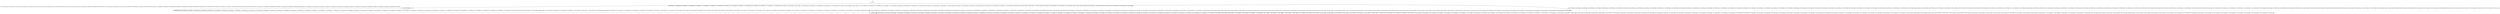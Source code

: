 digraph G {
  Initial [shape=point];
  Initial -> S0;
  S0 [label="", xlabel= "{}"];
  S0 -> S1 [label="t1t2t3t4t5t6p1;-t1t2t3t4t5t6p2;t1-t2t3t4t5t6p1;-t1-t2t3t4t5t6p2;t1t2-t3t4t5t6p1;-t1t2-t3t4t5t6p2;t1-t2-t3t4t5t6p1;-t1-t2-t3t4t5t6p2;t1t2t3-t4t5t6p1;-t1t2t3-t4t5t6p2;t1-t2t3-t4t5t6p1;-t1-t2t3-t4t5t6p2;t1t2-t3-t4t5t6p1;-t1t2-t3-t4t5t6p2;t1-t2-t3-t4t5t6p1;-t1-t2-t3-t4t5t6p2;t1t2t3t4-t5t6p1;-t1t2t3t4-t5t6p2;t1-t2t3t4-t5t6p1;-t1-t2t3t4-t5t6p2;t1t2-t3t4-t5t6p1;-t1t2-t3t4-t5t6p2;t1-t2-t3t4-t5t6p1;-t1-t2-t3t4-t5t6p2;t1t2t3-t4-t5t6p1;-t1t2t3-t4-t5t6p2;t1-t2t3-t4-t5t6p1;-t1-t2t3-t4-t5t6p2;t1t2-t3-t4-t5t6p1;-t1t2-t3-t4-t5t6p2;t1-t2-t3-t4-t5t6p1;-t1-t2-t3-t4-t5t6p2;t1t2t3t4t5-t6p1;-t1t2t3t4t5-t6p2;t1-t2t3t4t5-t6p1;-t1-t2t3t4t5-t6p2;t1t2-t3t4t5-t6p1;-t1t2-t3t4t5-t6p2;t1-t2-t3t4t5-t6p1;-t1-t2-t3t4t5-t6p2;t1t2t3-t4t5-t6p1;-t1t2t3-t4t5-t6p2;t1-t2t3-t4t5-t6p1;-t1-t2t3-t4t5-t6p2;t1t2-t3-t4t5-t6p1;-t1t2-t3-t4t5-t6p2;t1-t2-t3-t4t5-t6p1;-t1-t2-t3-t4t5-t6p2;t1t2t3t4-t5-t6p1;-t1t2t3t4-t5-t6p2;t1-t2t3t4-t5-t6p1;-t1-t2t3t4-t5-t6p2;t1t2-t3t4-t5-t6p1;-t1t2-t3t4-t5-t6p2;t1-t2-t3t4-t5-t6p1;-t1-t2-t3t4-t5-t6p2;t1t2t3-t4-t5-t6p1;-t1t2t3-t4-t5-t6p2;t1-t2t3-t4-t5-t6p1;-t1-t2t3-t4-t5-t6p2;t1t2-t3-t4-t5-t6p1;-t1t2-t3-t4-t5-t6p2;t1-t2-t3-t4-t5-t6p1;-t1-t2-t3-t4-t5-t6p2;"];
  S0 -> S2 [label="t1t2t3t4t5t6p3;t1t2t3t4t5t6p2;-t1t2t3t4t5t6p3;-t1t2t3t4t5t6p1;t1-t2t3t4t5t6p3;t1-t2t3t4t5t6p2;-t1-t2t3t4t5t6p3;-t1-t2t3t4t5t6p1;t1t2-t3t4t5t6p3;t1t2-t3t4t5t6p2;-t1t2-t3t4t5t6p3;-t1t2-t3t4t5t6p1;t1-t2-t3t4t5t6p3;t1-t2-t3t4t5t6p2;-t1-t2-t3t4t5t6p3;-t1-t2-t3t4t5t6p1;t1t2t3-t4t5t6p3;t1t2t3-t4t5t6p2;-t1t2t3-t4t5t6p3;-t1t2t3-t4t5t6p1;t1-t2t3-t4t5t6p3;t1-t2t3-t4t5t6p2;-t1-t2t3-t4t5t6p3;-t1-t2t3-t4t5t6p1;t1t2-t3-t4t5t6p3;t1t2-t3-t4t5t6p2;-t1t2-t3-t4t5t6p3;-t1t2-t3-t4t5t6p1;t1-t2-t3-t4t5t6p3;t1-t2-t3-t4t5t6p2;-t1-t2-t3-t4t5t6p3;-t1-t2-t3-t4t5t6p1;t1t2t3t4-t5t6p3;t1t2t3t4-t5t6p2;-t1t2t3t4-t5t6p3;-t1t2t3t4-t5t6p1;t1-t2t3t4-t5t6p3;t1-t2t3t4-t5t6p2;-t1-t2t3t4-t5t6p3;-t1-t2t3t4-t5t6p1;t1t2-t3t4-t5t6p3;t1t2-t3t4-t5t6p2;-t1t2-t3t4-t5t6p3;-t1t2-t3t4-t5t6p1;t1-t2-t3t4-t5t6p3;t1-t2-t3t4-t5t6p2;-t1-t2-t3t4-t5t6p3;-t1-t2-t3t4-t5t6p1;t1t2t3-t4-t5t6p3;t1t2t3-t4-t5t6p2;-t1t2t3-t4-t5t6p3;-t1t2t3-t4-t5t6p1;t1-t2t3-t4-t5t6p3;t1-t2t3-t4-t5t6p2;-t1-t2t3-t4-t5t6p3;-t1-t2t3-t4-t5t6p1;t1t2-t3-t4-t5t6p3;t1t2-t3-t4-t5t6p2;-t1t2-t3-t4-t5t6p3;-t1t2-t3-t4-t5t6p1;t1-t2-t3-t4-t5t6p3;t1-t2-t3-t4-t5t6p2;-t1-t2-t3-t4-t5t6p3;-t1-t2-t3-t4-t5t6p1;t1t2t3t4t5-t6p3;t1t2t3t4t5-t6p2;-t1t2t3t4t5-t6p3;-t1t2t3t4t5-t6p1;t1-t2t3t4t5-t6p3;t1-t2t3t4t5-t6p2;-t1-t2t3t4t5-t6p3;-t1-t2t3t4t5-t6p1;t1t2-t3t4t5-t6p3;t1t2-t3t4t5-t6p2;-t1t2-t3t4t5-t6p3;-t1t2-t3t4t5-t6p1;t1-t2-t3t4t5-t6p3;t1-t2-t3t4t5-t6p2;-t1-t2-t3t4t5-t6p3;-t1-t2-t3t4t5-t6p1;t1t2t3-t4t5-t6p3;t1t2t3-t4t5-t6p2;-t1t2t3-t4t5-t6p3;-t1t2t3-t4t5-t6p1;t1-t2t3-t4t5-t6p3;t1-t2t3-t4t5-t6p2;-t1-t2t3-t4t5-t6p3;-t1-t2t3-t4t5-t6p1;t1t2-t3-t4t5-t6p3;t1t2-t3-t4t5-t6p2;-t1t2-t3-t4t5-t6p3;-t1t2-t3-t4t5-t6p1;t1-t2-t3-t4t5-t6p3;t1-t2-t3-t4t5-t6p2;-t1-t2-t3-t4t5-t6p3;-t1-t2-t3-t4t5-t6p1;t1t2t3t4-t5-t6p3;t1t2t3t4-t5-t6p2;-t1t2t3t4-t5-t6p3;-t1t2t3t4-t5-t6p1;t1-t2t3t4-t5-t6p3;t1-t2t3t4-t5-t6p2;-t1-t2t3t4-t5-t6p3;-t1-t2t3t4-t5-t6p1;t1t2-t3t4-t5-t6p3;t1t2-t3t4-t5-t6p2;-t1t2-t3t4-t5-t6p3;-t1t2-t3t4-t5-t6p1;t1-t2-t3t4-t5-t6p3;t1-t2-t3t4-t5-t6p2;-t1-t2-t3t4-t5-t6p3;-t1-t2-t3t4-t5-t6p1;t1t2t3-t4-t5-t6p3;t1t2t3-t4-t5-t6p2;-t1t2t3-t4-t5-t6p3;-t1t2t3-t4-t5-t6p1;t1-t2t3-t4-t5-t6p3;t1-t2t3-t4-t5-t6p2;-t1-t2t3-t4-t5-t6p3;-t1-t2t3-t4-t5-t6p1;t1t2-t3-t4-t5-t6p3;t1t2-t3-t4-t5-t6p2;-t1t2-t3-t4-t5-t6p3;-t1t2-t3-t4-t5-t6p1;t1-t2-t3-t4-t5-t6p3;t1-t2-t3-t4-t5-t6p2;-t1-t2-t3-t4-t5-t6p3;-t1-t2-t3-t4-t5-t6p1;"];
  S1 [label="-t1-t2-t3-t4-t5-t6p2;", xlabel= "{-t1-t2-t3-t4-t5-t6,t1-t2-t3-t4-t5-t6,-t1t2-t3-t4-t5-t6,t1t2-t3-t4-t5-t6,-t1-t2t3-t4-t5-t6,t1-t2t3-t4-t5-t6,-t1t2t3-t4-t5-t6,t1t2t3-t4-t5-t6,-t1-t2-t3t4-t5-t6,t1-t2-t3t4-t5-t6,-t1t2-t3t4-t5-t6,t1t2-t3t4-t5-t6,-t1-t2t3t4-t5-t6,t1-t2t3t4-t5-t6,-t1t2t3t4-t5-t6,t1t2t3t4-t5-t6,-t1-t2-t3-t4t5-t6,t1-t2-t3-t4t5-t6,-t1t2-t3-t4t5-t6,t1t2-t3-t4t5-t6,-t1-t2t3-t4t5-t6,t1-t2t3-t4t5-t6,-t1t2t3-t4t5-t6,t1t2t3-t4t5-t6,-t1-t2-t3t4t5-t6,t1-t2-t3t4t5-t6,-t1t2-t3t4t5-t6,t1t2-t3t4t5-t6,-t1-t2t3t4t5-t6,t1-t2t3t4t5-t6,-t1t2t3t4t5-t6,t1t2t3t4t5-t6,-t1-t2-t3-t4-t5t6,t1-t2-t3-t4-t5t6,-t1t2-t3-t4-t5t6,t1t2-t3-t4-t5t6,-t1-t2t3-t4-t5t6,t1-t2t3-t4-t5t6,-t1t2t3-t4-t5t6,t1t2t3-t4-t5t6,-t1-t2-t3t4-t5t6,t1-t2-t3t4-t5t6,-t1t2-t3t4-t5t6,t1t2-t3t4-t5t6,-t1-t2t3t4-t5t6,t1-t2t3t4-t5t6,-t1t2t3t4-t5t6,t1t2t3t4-t5t6,-t1-t2-t3-t4t5t6,t1-t2-t3-t4t5t6,-t1t2-t3-t4t5t6,t1t2-t3-t4t5t6,-t1-t2t3-t4t5t6,t1-t2t3-t4t5t6,-t1t2t3-t4t5t6,t1t2t3-t4t5t6,-t1-t2-t3t4t5t6,t1-t2-t3t4t5t6,-t1t2-t3t4t5t6,t1t2-t3t4t5t6,-t1-t2t3t4t5t6,t1-t2t3t4t5t6,-t1t2t3t4t5t6,t1t2t3t4t5t6,}"];
  S1 -> S2 [label="t1t2t3t4t5t6p3;t1t2t3t4t5t6p2;t1t2t3t4t5t6p1;-t1t2t3t4t5t6p3;-t1t2t3t4t5t6p2;-t1t2t3t4t5t6p1;t1-t2t3t4t5t6p3;t1-t2t3t4t5t6p2;t1-t2t3t4t5t6p1;-t1-t2t3t4t5t6p3;-t1-t2t3t4t5t6p2;-t1-t2t3t4t5t6p1;t1t2-t3t4t5t6p3;t1t2-t3t4t5t6p2;t1t2-t3t4t5t6p1;-t1t2-t3t4t5t6p3;-t1t2-t3t4t5t6p2;-t1t2-t3t4t5t6p1;t1-t2-t3t4t5t6p3;t1-t2-t3t4t5t6p2;t1-t2-t3t4t5t6p1;-t1-t2-t3t4t5t6p3;-t1-t2-t3t4t5t6p2;-t1-t2-t3t4t5t6p1;t1t2t3-t4t5t6p3;t1t2t3-t4t5t6p2;t1t2t3-t4t5t6p1;-t1t2t3-t4t5t6p3;-t1t2t3-t4t5t6p2;-t1t2t3-t4t5t6p1;t1-t2t3-t4t5t6p3;t1-t2t3-t4t5t6p2;t1-t2t3-t4t5t6p1;-t1-t2t3-t4t5t6p3;-t1-t2t3-t4t5t6p2;-t1-t2t3-t4t5t6p1;t1t2-t3-t4t5t6p3;t1t2-t3-t4t5t6p2;t1t2-t3-t4t5t6p1;-t1t2-t3-t4t5t6p3;-t1t2-t3-t4t5t6p2;-t1t2-t3-t4t5t6p1;t1-t2-t3-t4t5t6p3;t1-t2-t3-t4t5t6p2;t1-t2-t3-t4t5t6p1;-t1-t2-t3-t4t5t6p3;-t1-t2-t3-t4t5t6p2;-t1-t2-t3-t4t5t6p1;t1t2t3t4-t5t6p3;t1t2t3t4-t5t6p2;t1t2t3t4-t5t6p1;-t1t2t3t4-t5t6p3;-t1t2t3t4-t5t6p2;-t1t2t3t4-t5t6p1;t1-t2t3t4-t5t6p3;t1-t2t3t4-t5t6p2;t1-t2t3t4-t5t6p1;-t1-t2t3t4-t5t6p3;-t1-t2t3t4-t5t6p2;-t1-t2t3t4-t5t6p1;t1t2-t3t4-t5t6p3;t1t2-t3t4-t5t6p2;t1t2-t3t4-t5t6p1;-t1t2-t3t4-t5t6p3;-t1t2-t3t4-t5t6p2;-t1t2-t3t4-t5t6p1;t1-t2-t3t4-t5t6p3;t1-t2-t3t4-t5t6p2;t1-t2-t3t4-t5t6p1;-t1-t2-t3t4-t5t6p3;-t1-t2-t3t4-t5t6p2;-t1-t2-t3t4-t5t6p1;t1t2t3-t4-t5t6p3;t1t2t3-t4-t5t6p2;t1t2t3-t4-t5t6p1;-t1t2t3-t4-t5t6p3;-t1t2t3-t4-t5t6p2;-t1t2t3-t4-t5t6p1;t1-t2t3-t4-t5t6p3;t1-t2t3-t4-t5t6p2;t1-t2t3-t4-t5t6p1;-t1-t2t3-t4-t5t6p3;-t1-t2t3-t4-t5t6p2;-t1-t2t3-t4-t5t6p1;t1t2-t3-t4-t5t6p3;t1t2-t3-t4-t5t6p2;t1t2-t3-t4-t5t6p1;-t1t2-t3-t4-t5t6p3;-t1t2-t3-t4-t5t6p2;-t1t2-t3-t4-t5t6p1;t1-t2-t3-t4-t5t6p3;t1-t2-t3-t4-t5t6p2;t1-t2-t3-t4-t5t6p1;-t1-t2-t3-t4-t5t6p3;-t1-t2-t3-t4-t5t6p2;-t1-t2-t3-t4-t5t6p1;t1t2t3t4t5-t6p3;t1t2t3t4t5-t6p2;t1t2t3t4t5-t6p1;-t1t2t3t4t5-t6p3;-t1t2t3t4t5-t6p2;-t1t2t3t4t5-t6p1;t1-t2t3t4t5-t6p3;t1-t2t3t4t5-t6p2;t1-t2t3t4t5-t6p1;-t1-t2t3t4t5-t6p3;-t1-t2t3t4t5-t6p2;-t1-t2t3t4t5-t6p1;t1t2-t3t4t5-t6p3;t1t2-t3t4t5-t6p2;t1t2-t3t4t5-t6p1;-t1t2-t3t4t5-t6p3;-t1t2-t3t4t5-t6p2;-t1t2-t3t4t5-t6p1;t1-t2-t3t4t5-t6p3;t1-t2-t3t4t5-t6p2;t1-t2-t3t4t5-t6p1;-t1-t2-t3t4t5-t6p3;-t1-t2-t3t4t5-t6p2;-t1-t2-t3t4t5-t6p1;t1t2t3-t4t5-t6p3;t1t2t3-t4t5-t6p2;t1t2t3-t4t5-t6p1;-t1t2t3-t4t5-t6p3;-t1t2t3-t4t5-t6p2;-t1t2t3-t4t5-t6p1;t1-t2t3-t4t5-t6p3;t1-t2t3-t4t5-t6p2;t1-t2t3-t4t5-t6p1;-t1-t2t3-t4t5-t6p3;-t1-t2t3-t4t5-t6p2;-t1-t2t3-t4t5-t6p1;t1t2-t3-t4t5-t6p3;t1t2-t3-t4t5-t6p2;t1t2-t3-t4t5-t6p1;-t1t2-t3-t4t5-t6p3;-t1t2-t3-t4t5-t6p2;-t1t2-t3-t4t5-t6p1;t1-t2-t3-t4t5-t6p3;t1-t2-t3-t4t5-t6p2;t1-t2-t3-t4t5-t6p1;-t1-t2-t3-t4t5-t6p3;-t1-t2-t3-t4t5-t6p2;-t1-t2-t3-t4t5-t6p1;t1t2t3t4-t5-t6p3;t1t2t3t4-t5-t6p2;t1t2t3t4-t5-t6p1;-t1t2t3t4-t5-t6p3;-t1t2t3t4-t5-t6p2;-t1t2t3t4-t5-t6p1;t1-t2t3t4-t5-t6p3;t1-t2t3t4-t5-t6p2;t1-t2t3t4-t5-t6p1;-t1-t2t3t4-t5-t6p3;-t1-t2t3t4-t5-t6p2;-t1-t2t3t4-t5-t6p1;t1t2-t3t4-t5-t6p3;t1t2-t3t4-t5-t6p2;t1t2-t3t4-t5-t6p1;-t1t2-t3t4-t5-t6p3;-t1t2-t3t4-t5-t6p2;-t1t2-t3t4-t5-t6p1;t1-t2-t3t4-t5-t6p3;t1-t2-t3t4-t5-t6p2;t1-t2-t3t4-t5-t6p1;-t1-t2-t3t4-t5-t6p3;-t1-t2-t3t4-t5-t6p2;-t1-t2-t3t4-t5-t6p1;t1t2t3-t4-t5-t6p3;t1t2t3-t4-t5-t6p2;t1t2t3-t4-t5-t6p1;-t1t2t3-t4-t5-t6p3;-t1t2t3-t4-t5-t6p2;-t1t2t3-t4-t5-t6p1;t1-t2t3-t4-t5-t6p3;t1-t2t3-t4-t5-t6p2;t1-t2t3-t4-t5-t6p1;-t1-t2t3-t4-t5-t6p3;-t1-t2t3-t4-t5-t6p2;-t1-t2t3-t4-t5-t6p1;t1t2-t3-t4-t5-t6p3;t1t2-t3-t4-t5-t6p2;t1t2-t3-t4-t5-t6p1;-t1t2-t3-t4-t5-t6p3;-t1t2-t3-t4-t5-t6p2;-t1t2-t3-t4-t5-t6p1;t1-t2-t3-t4-t5-t6p3;t1-t2-t3-t4-t5-t6p2;t1-t2-t3-t4-t5-t6p1;-t1-t2-t3-t4-t5-t6p3;-t1-t2-t3-t4-t5-t6p2;-t1-t2-t3-t4-t5-t6p1;"];
  S2 [label="sinkstate", xlabel= "{}"];
  S2 -> S2 [label="t1t2t3t4t5t6p3;t1t2t3t4t5t6p2;t1t2t3t4t5t6p1;-t1t2t3t4t5t6p3;-t1t2t3t4t5t6p2;-t1t2t3t4t5t6p1;t1-t2t3t4t5t6p3;t1-t2t3t4t5t6p2;t1-t2t3t4t5t6p1;-t1-t2t3t4t5t6p3;-t1-t2t3t4t5t6p2;-t1-t2t3t4t5t6p1;t1t2-t3t4t5t6p3;t1t2-t3t4t5t6p2;t1t2-t3t4t5t6p1;-t1t2-t3t4t5t6p3;-t1t2-t3t4t5t6p2;-t1t2-t3t4t5t6p1;t1-t2-t3t4t5t6p3;t1-t2-t3t4t5t6p2;t1-t2-t3t4t5t6p1;-t1-t2-t3t4t5t6p3;-t1-t2-t3t4t5t6p2;-t1-t2-t3t4t5t6p1;t1t2t3-t4t5t6p3;t1t2t3-t4t5t6p2;t1t2t3-t4t5t6p1;-t1t2t3-t4t5t6p3;-t1t2t3-t4t5t6p2;-t1t2t3-t4t5t6p1;t1-t2t3-t4t5t6p3;t1-t2t3-t4t5t6p2;t1-t2t3-t4t5t6p1;-t1-t2t3-t4t5t6p3;-t1-t2t3-t4t5t6p2;-t1-t2t3-t4t5t6p1;t1t2-t3-t4t5t6p3;t1t2-t3-t4t5t6p2;t1t2-t3-t4t5t6p1;-t1t2-t3-t4t5t6p3;-t1t2-t3-t4t5t6p2;-t1t2-t3-t4t5t6p1;t1-t2-t3-t4t5t6p3;t1-t2-t3-t4t5t6p2;t1-t2-t3-t4t5t6p1;-t1-t2-t3-t4t5t6p3;-t1-t2-t3-t4t5t6p2;-t1-t2-t3-t4t5t6p1;t1t2t3t4-t5t6p3;t1t2t3t4-t5t6p2;t1t2t3t4-t5t6p1;-t1t2t3t4-t5t6p3;-t1t2t3t4-t5t6p2;-t1t2t3t4-t5t6p1;t1-t2t3t4-t5t6p3;t1-t2t3t4-t5t6p2;t1-t2t3t4-t5t6p1;-t1-t2t3t4-t5t6p3;-t1-t2t3t4-t5t6p2;-t1-t2t3t4-t5t6p1;t1t2-t3t4-t5t6p3;t1t2-t3t4-t5t6p2;t1t2-t3t4-t5t6p1;-t1t2-t3t4-t5t6p3;-t1t2-t3t4-t5t6p2;-t1t2-t3t4-t5t6p1;t1-t2-t3t4-t5t6p3;t1-t2-t3t4-t5t6p2;t1-t2-t3t4-t5t6p1;-t1-t2-t3t4-t5t6p3;-t1-t2-t3t4-t5t6p2;-t1-t2-t3t4-t5t6p1;t1t2t3-t4-t5t6p3;t1t2t3-t4-t5t6p2;t1t2t3-t4-t5t6p1;-t1t2t3-t4-t5t6p3;-t1t2t3-t4-t5t6p2;-t1t2t3-t4-t5t6p1;t1-t2t3-t4-t5t6p3;t1-t2t3-t4-t5t6p2;t1-t2t3-t4-t5t6p1;-t1-t2t3-t4-t5t6p3;-t1-t2t3-t4-t5t6p2;-t1-t2t3-t4-t5t6p1;t1t2-t3-t4-t5t6p3;t1t2-t3-t4-t5t6p2;t1t2-t3-t4-t5t6p1;-t1t2-t3-t4-t5t6p3;-t1t2-t3-t4-t5t6p2;-t1t2-t3-t4-t5t6p1;t1-t2-t3-t4-t5t6p3;t1-t2-t3-t4-t5t6p2;t1-t2-t3-t4-t5t6p1;-t1-t2-t3-t4-t5t6p3;-t1-t2-t3-t4-t5t6p2;-t1-t2-t3-t4-t5t6p1;t1t2t3t4t5-t6p3;t1t2t3t4t5-t6p2;t1t2t3t4t5-t6p1;-t1t2t3t4t5-t6p3;-t1t2t3t4t5-t6p2;-t1t2t3t4t5-t6p1;t1-t2t3t4t5-t6p3;t1-t2t3t4t5-t6p2;t1-t2t3t4t5-t6p1;-t1-t2t3t4t5-t6p3;-t1-t2t3t4t5-t6p2;-t1-t2t3t4t5-t6p1;t1t2-t3t4t5-t6p3;t1t2-t3t4t5-t6p2;t1t2-t3t4t5-t6p1;-t1t2-t3t4t5-t6p3;-t1t2-t3t4t5-t6p2;-t1t2-t3t4t5-t6p1;t1-t2-t3t4t5-t6p3;t1-t2-t3t4t5-t6p2;t1-t2-t3t4t5-t6p1;-t1-t2-t3t4t5-t6p3;-t1-t2-t3t4t5-t6p2;-t1-t2-t3t4t5-t6p1;t1t2t3-t4t5-t6p3;t1t2t3-t4t5-t6p2;t1t2t3-t4t5-t6p1;-t1t2t3-t4t5-t6p3;-t1t2t3-t4t5-t6p2;-t1t2t3-t4t5-t6p1;t1-t2t3-t4t5-t6p3;t1-t2t3-t4t5-t6p2;t1-t2t3-t4t5-t6p1;-t1-t2t3-t4t5-t6p3;-t1-t2t3-t4t5-t6p2;-t1-t2t3-t4t5-t6p1;t1t2-t3-t4t5-t6p3;t1t2-t3-t4t5-t6p2;t1t2-t3-t4t5-t6p1;-t1t2-t3-t4t5-t6p3;-t1t2-t3-t4t5-t6p2;-t1t2-t3-t4t5-t6p1;t1-t2-t3-t4t5-t6p3;t1-t2-t3-t4t5-t6p2;t1-t2-t3-t4t5-t6p1;-t1-t2-t3-t4t5-t6p3;-t1-t2-t3-t4t5-t6p2;-t1-t2-t3-t4t5-t6p1;t1t2t3t4-t5-t6p3;t1t2t3t4-t5-t6p2;t1t2t3t4-t5-t6p1;-t1t2t3t4-t5-t6p3;-t1t2t3t4-t5-t6p2;-t1t2t3t4-t5-t6p1;t1-t2t3t4-t5-t6p3;t1-t2t3t4-t5-t6p2;t1-t2t3t4-t5-t6p1;-t1-t2t3t4-t5-t6p3;-t1-t2t3t4-t5-t6p2;-t1-t2t3t4-t5-t6p1;t1t2-t3t4-t5-t6p3;t1t2-t3t4-t5-t6p2;t1t2-t3t4-t5-t6p1;-t1t2-t3t4-t5-t6p3;-t1t2-t3t4-t5-t6p2;-t1t2-t3t4-t5-t6p1;t1-t2-t3t4-t5-t6p3;t1-t2-t3t4-t5-t6p2;t1-t2-t3t4-t5-t6p1;-t1-t2-t3t4-t5-t6p3;-t1-t2-t3t4-t5-t6p2;-t1-t2-t3t4-t5-t6p1;t1t2t3-t4-t5-t6p3;t1t2t3-t4-t5-t6p2;t1t2t3-t4-t5-t6p1;-t1t2t3-t4-t5-t6p3;-t1t2t3-t4-t5-t6p2;-t1t2t3-t4-t5-t6p1;t1-t2t3-t4-t5-t6p3;t1-t2t3-t4-t5-t6p2;t1-t2t3-t4-t5-t6p1;-t1-t2t3-t4-t5-t6p3;-t1-t2t3-t4-t5-t6p2;-t1-t2t3-t4-t5-t6p1;t1t2-t3-t4-t5-t6p3;t1t2-t3-t4-t5-t6p2;t1t2-t3-t4-t5-t6p1;-t1t2-t3-t4-t5-t6p3;-t1t2-t3-t4-t5-t6p2;-t1t2-t3-t4-t5-t6p1;t1-t2-t3-t4-t5-t6p3;t1-t2-t3-t4-t5-t6p2;t1-t2-t3-t4-t5-t6p1;-t1-t2-t3-t4-t5-t6p3;-t1-t2-t3-t4-t5-t6p2;-t1-t2-t3-t4-t5-t6p1;"];
}